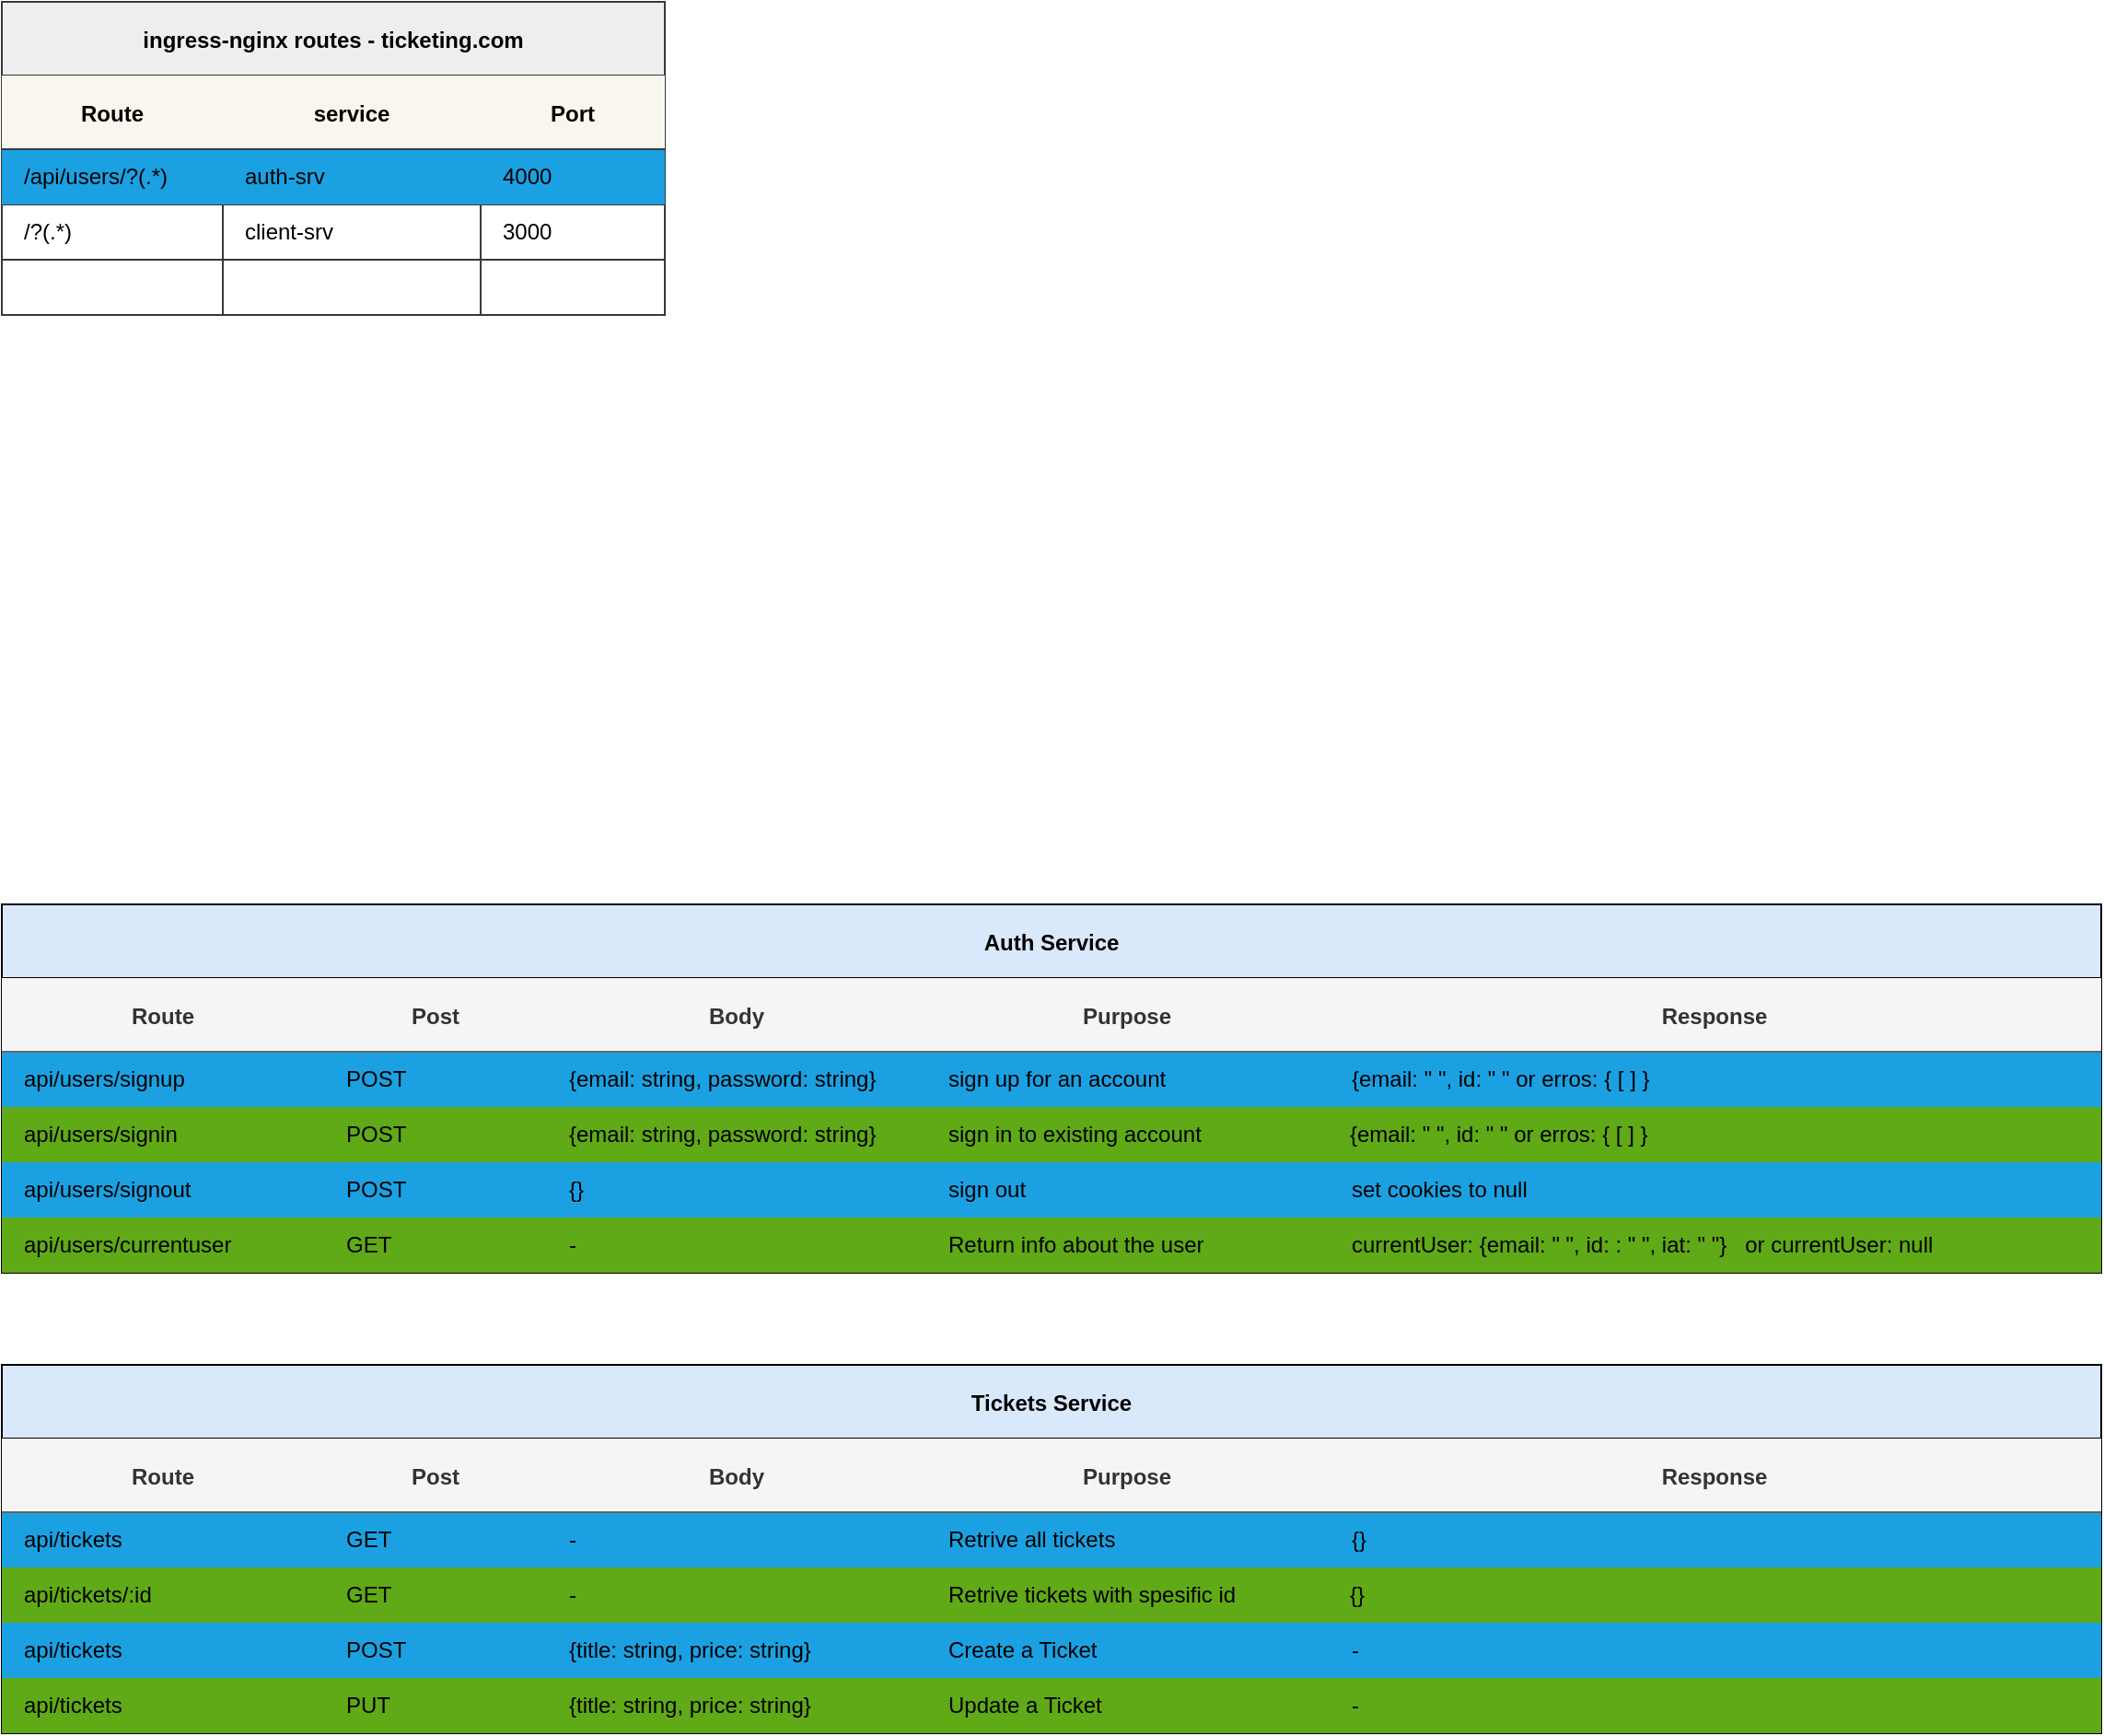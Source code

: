 <mxfile version="20.3.0" type="device"><diagram id="mntJQjvPHxx8cUNfUuE9" name="Page-1"><mxGraphModel dx="1668" dy="1967" grid="1" gridSize="10" guides="1" tooltips="1" connect="1" arrows="1" fold="1" page="1" pageScale="1" pageWidth="800" pageHeight="1422" math="0" shadow="0"><root><mxCell id="0"/><mxCell id="1" parent="0"/><mxCell id="F2--PeF_EO3D5SiZD_gH-31" value="Tickets Service" style="shape=table;childLayout=tableLayout;startSize=40;collapsible=0;recursiveResize=0;expand=0;fontStyle=1;fillColor=#dae8fc;strokeColor=#000000;columnLines=1;rowLines=1;" parent="1" vertex="1"><mxGeometry x="-760" y="-620" width="1140" height="200" as="geometry"/></mxCell><mxCell id="F2--PeF_EO3D5SiZD_gH-32" value="" style="shape=tableRow;horizontal=0;startSize=0;swimlaneHead=0;swimlaneBody=0;top=0;left=0;bottom=0;right=0;dropTarget=0;fillColor=#1ba1e2;collapsible=0;recursiveResize=0;expand=0;fontStyle=1;fontColor=#ffffff;strokeColor=#000000;" parent="F2--PeF_EO3D5SiZD_gH-31" vertex="1"><mxGeometry y="40" width="1140" height="70" as="geometry"/></mxCell><mxCell id="F2--PeF_EO3D5SiZD_gH-33" value="Route" style="swimlane;swimlaneHead=0;swimlaneBody=0;fontStyle=0;connectable=0;fillColor=#f5f5f5;startSize=40;collapsible=0;recursiveResize=0;expand=0;fontStyle=1;fontColor=#333333;strokeColor=#666666;" parent="F2--PeF_EO3D5SiZD_gH-32" vertex="1"><mxGeometry width="175" height="70" as="geometry"><mxRectangle width="175" height="70" as="alternateBounds"/></mxGeometry></mxCell><mxCell id="F2--PeF_EO3D5SiZD_gH-65" value="api/tickets" style="text;html=1;align=left;verticalAlign=middle;resizable=0;points=[];autosize=1;strokeColor=none;fillColor=none;" parent="F2--PeF_EO3D5SiZD_gH-33" vertex="1"><mxGeometry x="10" y="40" width="80" height="30" as="geometry"/></mxCell><mxCell id="F2--PeF_EO3D5SiZD_gH-34" value="Post" style="swimlane;swimlaneHead=0;swimlaneBody=0;fontStyle=0;connectable=0;fillColor=#f5f5f5;startSize=40;collapsible=0;recursiveResize=0;expand=0;fontStyle=1;fontColor=#333333;strokeColor=#666666;" parent="F2--PeF_EO3D5SiZD_gH-32" vertex="1"><mxGeometry x="175" width="121" height="70" as="geometry"><mxRectangle width="121" height="70" as="alternateBounds"/></mxGeometry></mxCell><mxCell id="F2--PeF_EO3D5SiZD_gH-75" value="GET" style="text;html=1;align=left;verticalAlign=middle;resizable=0;points=[];autosize=1;strokeColor=none;fillColor=none;" parent="F2--PeF_EO3D5SiZD_gH-34" vertex="1"><mxGeometry x="10" y="40" width="50" height="30" as="geometry"/></mxCell><mxCell id="F2--PeF_EO3D5SiZD_gH-35" value="Body" style="swimlane;swimlaneHead=0;swimlaneBody=0;fontStyle=0;connectable=0;fillColor=#f5f5f5;startSize=40;collapsible=0;recursiveResize=0;expand=0;fontStyle=1;fontColor=#333333;strokeColor=#666666;" parent="F2--PeF_EO3D5SiZD_gH-32" vertex="1"><mxGeometry x="296" width="206" height="70" as="geometry"><mxRectangle width="206" height="70" as="alternateBounds"/></mxGeometry></mxCell><mxCell id="F2--PeF_EO3D5SiZD_gH-105" value="-" style="text;html=1;align=left;verticalAlign=middle;resizable=0;points=[];autosize=1;strokeColor=none;fillColor=none;" parent="F2--PeF_EO3D5SiZD_gH-35" vertex="1"><mxGeometry x="10" y="40" width="30" height="30" as="geometry"/></mxCell><mxCell id="F2--PeF_EO3D5SiZD_gH-60" value="Purpose" style="swimlane;swimlaneHead=0;swimlaneBody=0;fontStyle=0;connectable=0;fillColor=#f5f5f5;startSize=40;collapsible=0;recursiveResize=0;expand=0;fontStyle=1;fontColor=#333333;strokeColor=#666666;" parent="F2--PeF_EO3D5SiZD_gH-32" vertex="1"><mxGeometry x="502" width="218" height="70" as="geometry"><mxRectangle width="218" height="70" as="alternateBounds"/></mxGeometry></mxCell><mxCell id="F2--PeF_EO3D5SiZD_gH-110" value="Retrive all tickets" style="text;html=1;align=left;verticalAlign=middle;resizable=0;points=[];autosize=1;strokeColor=none;fillColor=none;" parent="F2--PeF_EO3D5SiZD_gH-60" vertex="1"><mxGeometry x="10" y="40" width="110" height="30" as="geometry"/></mxCell><mxCell id="nYm-6Jrio5wI8oLsO3cn-1" value="Response" style="swimlane;swimlaneHead=0;swimlaneBody=0;fontStyle=0;connectable=0;fillColor=#f5f5f5;startSize=40;collapsible=0;recursiveResize=0;expand=0;fontStyle=1;fontColor=#333333;strokeColor=#666666;" parent="F2--PeF_EO3D5SiZD_gH-32" vertex="1"><mxGeometry x="720" width="420" height="70" as="geometry"><mxRectangle width="420" height="70" as="alternateBounds"/></mxGeometry></mxCell><mxCell id="D8imX2dNB48wS4FN9wg7-8" value="{}" style="text;html=1;align=left;verticalAlign=middle;resizable=0;points=[];autosize=1;strokeColor=none;fillColor=none;" parent="nYm-6Jrio5wI8oLsO3cn-1" vertex="1"><mxGeometry x="11" y="40" width="30" height="30" as="geometry"/></mxCell><mxCell id="F2--PeF_EO3D5SiZD_gH-36" value="" style="shape=tableRow;horizontal=0;startSize=0;swimlaneHead=0;swimlaneBody=0;top=0;left=0;bottom=0;right=0;dropTarget=0;fillColor=#60a917;collapsible=0;recursiveResize=0;expand=0;fontStyle=1;fontColor=#ffffff;strokeColor=#2D7600;" parent="F2--PeF_EO3D5SiZD_gH-31" vertex="1"><mxGeometry y="110" width="1140" height="30" as="geometry"/></mxCell><mxCell id="F2--PeF_EO3D5SiZD_gH-37" value="" style="swimlane;swimlaneHead=0;swimlaneBody=0;fontStyle=0;connectable=0;fillColor=none;startSize=0;collapsible=0;recursiveResize=0;expand=0;fontStyle=1;" parent="F2--PeF_EO3D5SiZD_gH-36" vertex="1"><mxGeometry width="175" height="30" as="geometry"><mxRectangle width="175" height="30" as="alternateBounds"/></mxGeometry></mxCell><mxCell id="F2--PeF_EO3D5SiZD_gH-71" value="api/tickets/:id" style="text;html=1;align=left;verticalAlign=middle;resizable=0;points=[];autosize=1;strokeColor=none;fillColor=none;" parent="F2--PeF_EO3D5SiZD_gH-37" vertex="1"><mxGeometry x="10" width="90" height="30" as="geometry"/></mxCell><mxCell id="F2--PeF_EO3D5SiZD_gH-38" value="" style="swimlane;swimlaneHead=0;swimlaneBody=0;fontStyle=0;connectable=0;fillColor=none;startSize=0;collapsible=0;recursiveResize=0;expand=0;fontStyle=1;" parent="F2--PeF_EO3D5SiZD_gH-36" vertex="1"><mxGeometry x="175" width="121" height="30" as="geometry"><mxRectangle width="121" height="30" as="alternateBounds"/></mxGeometry></mxCell><mxCell id="F2--PeF_EO3D5SiZD_gH-102" value="GET" style="text;html=1;align=left;verticalAlign=middle;resizable=0;points=[];autosize=1;strokeColor=none;fillColor=none;" parent="F2--PeF_EO3D5SiZD_gH-38" vertex="1"><mxGeometry x="10" width="50" height="30" as="geometry"/></mxCell><mxCell id="F2--PeF_EO3D5SiZD_gH-39" value="" style="swimlane;swimlaneHead=0;swimlaneBody=0;fontStyle=0;connectable=0;fillColor=#e1d5e7;startSize=0;collapsible=0;recursiveResize=0;expand=0;fontStyle=1;strokeColor=#000000;" parent="F2--PeF_EO3D5SiZD_gH-36" vertex="1"><mxGeometry x="296" width="206" height="30" as="geometry"><mxRectangle width="206" height="30" as="alternateBounds"/></mxGeometry></mxCell><mxCell id="F2--PeF_EO3D5SiZD_gH-106" value="-" style="text;html=1;align=left;verticalAlign=middle;resizable=0;points=[];autosize=1;strokeColor=none;fillColor=none;" parent="F2--PeF_EO3D5SiZD_gH-39" vertex="1"><mxGeometry x="10" width="30" height="30" as="geometry"/></mxCell><mxCell id="F2--PeF_EO3D5SiZD_gH-61" style="swimlane;swimlaneHead=0;swimlaneBody=0;fontStyle=0;connectable=0;fillColor=none;startSize=0;collapsible=0;recursiveResize=0;expand=0;fontStyle=1;" parent="F2--PeF_EO3D5SiZD_gH-36" vertex="1"><mxGeometry x="502" width="218" height="30" as="geometry"><mxRectangle width="218" height="30" as="alternateBounds"/></mxGeometry></mxCell><mxCell id="F2--PeF_EO3D5SiZD_gH-145" value="Retrive tickets with spesific id" style="text;html=1;align=left;verticalAlign=middle;resizable=0;points=[];autosize=1;strokeColor=none;fillColor=none;" parent="F2--PeF_EO3D5SiZD_gH-61" vertex="1"><mxGeometry x="10" width="180" height="30" as="geometry"/></mxCell><mxCell id="nYm-6Jrio5wI8oLsO3cn-2" style="swimlane;swimlaneHead=0;swimlaneBody=0;fontStyle=0;connectable=0;fillColor=none;startSize=0;collapsible=0;recursiveResize=0;expand=0;fontStyle=1;" parent="F2--PeF_EO3D5SiZD_gH-36" vertex="1"><mxGeometry x="720" width="420" height="30" as="geometry"><mxRectangle width="420" height="30" as="alternateBounds"/></mxGeometry></mxCell><mxCell id="D8imX2dNB48wS4FN9wg7-6" style="swimlane;swimlaneHead=0;swimlaneBody=0;fontStyle=0;connectable=0;fillColor=none;startSize=0;collapsible=0;recursiveResize=0;expand=0;fontStyle=1;" parent="nYm-6Jrio5wI8oLsO3cn-2" vertex="1"><mxGeometry width="240" height="30" as="geometry"><mxRectangle width="240" height="30" as="alternateBounds"/></mxGeometry></mxCell><mxCell id="D8imX2dNB48wS4FN9wg7-7" value="{}" style="text;html=1;align=left;verticalAlign=middle;resizable=0;points=[];autosize=1;strokeColor=none;fillColor=none;" parent="D8imX2dNB48wS4FN9wg7-6" vertex="1"><mxGeometry x="10" width="30" height="30" as="geometry"/></mxCell><mxCell id="F2--PeF_EO3D5SiZD_gH-40" value="" style="shape=tableRow;horizontal=0;startSize=0;swimlaneHead=0;swimlaneBody=0;top=0;left=0;bottom=0;right=0;dropTarget=0;fillColor=#1ba1e2;collapsible=0;recursiveResize=0;expand=0;fontStyle=1;fontColor=#ffffff;strokeColor=#006EAF;" parent="F2--PeF_EO3D5SiZD_gH-31" vertex="1"><mxGeometry y="140" width="1140" height="30" as="geometry"/></mxCell><mxCell id="F2--PeF_EO3D5SiZD_gH-41" value="" style="swimlane;swimlaneHead=0;swimlaneBody=0;fontStyle=0;connectable=0;fillColor=none;startSize=0;collapsible=0;recursiveResize=0;expand=0;fontStyle=1;" parent="F2--PeF_EO3D5SiZD_gH-40" vertex="1"><mxGeometry width="175" height="30" as="geometry"><mxRectangle width="175" height="30" as="alternateBounds"/></mxGeometry></mxCell><mxCell id="F2--PeF_EO3D5SiZD_gH-72" value="api/tickets" style="text;html=1;align=left;verticalAlign=middle;resizable=0;points=[];autosize=1;strokeColor=none;fillColor=none;" parent="F2--PeF_EO3D5SiZD_gH-41" vertex="1"><mxGeometry x="10" width="80" height="30" as="geometry"/></mxCell><mxCell id="F2--PeF_EO3D5SiZD_gH-42" value="" style="swimlane;swimlaneHead=0;swimlaneBody=0;fontStyle=0;connectable=0;fillColor=none;startSize=0;collapsible=0;recursiveResize=0;expand=0;fontStyle=1;" parent="F2--PeF_EO3D5SiZD_gH-40" vertex="1"><mxGeometry x="175" width="121" height="30" as="geometry"><mxRectangle width="121" height="30" as="alternateBounds"/></mxGeometry></mxCell><mxCell id="F2--PeF_EO3D5SiZD_gH-103" value="POST" style="text;html=1;align=left;verticalAlign=middle;resizable=0;points=[];autosize=1;strokeColor=none;fillColor=none;" parent="F2--PeF_EO3D5SiZD_gH-42" vertex="1"><mxGeometry x="10" width="60" height="30" as="geometry"/></mxCell><mxCell id="F2--PeF_EO3D5SiZD_gH-43" value="" style="swimlane;swimlaneHead=0;swimlaneBody=0;fontStyle=0;connectable=0;fillColor=none;startSize=0;collapsible=0;recursiveResize=0;expand=0;fontStyle=1;" parent="F2--PeF_EO3D5SiZD_gH-40" vertex="1"><mxGeometry x="296" width="206" height="30" as="geometry"><mxRectangle width="206" height="30" as="alternateBounds"/></mxGeometry></mxCell><mxCell id="F2--PeF_EO3D5SiZD_gH-107" value="{title: string, price: string}" style="text;html=1;align=left;verticalAlign=middle;resizable=0;points=[];autosize=1;strokeColor=none;fillColor=none;" parent="F2--PeF_EO3D5SiZD_gH-43" vertex="1"><mxGeometry x="10" width="150" height="30" as="geometry"/></mxCell><mxCell id="F2--PeF_EO3D5SiZD_gH-62" style="swimlane;swimlaneHead=0;swimlaneBody=0;fontStyle=0;connectable=0;fillColor=default;startSize=0;collapsible=0;recursiveResize=0;expand=0;fontStyle=1;fontColor=#ffffff;strokeColor=#006EAF;" parent="F2--PeF_EO3D5SiZD_gH-40" vertex="1"><mxGeometry x="502" width="218" height="30" as="geometry"><mxRectangle width="218" height="30" as="alternateBounds"/></mxGeometry></mxCell><mxCell id="F2--PeF_EO3D5SiZD_gH-146" value="Create a Ticket" style="text;html=1;align=left;verticalAlign=middle;resizable=0;points=[];autosize=1;strokeColor=none;fillColor=none;" parent="F2--PeF_EO3D5SiZD_gH-62" vertex="1"><mxGeometry x="10" width="100" height="30" as="geometry"/></mxCell><mxCell id="nYm-6Jrio5wI8oLsO3cn-3" style="swimlane;swimlaneHead=0;swimlaneBody=0;fontStyle=0;connectable=0;fillColor=default;startSize=0;collapsible=0;recursiveResize=0;expand=0;fontStyle=1;fontColor=#ffffff;strokeColor=#006EAF;" parent="F2--PeF_EO3D5SiZD_gH-40" vertex="1"><mxGeometry x="720" width="420" height="30" as="geometry"><mxRectangle width="420" height="30" as="alternateBounds"/></mxGeometry></mxCell><mxCell id="D8imX2dNB48wS4FN9wg7-4" value="-" style="text;html=1;align=left;verticalAlign=middle;resizable=0;points=[];autosize=1;strokeColor=none;fillColor=none;" parent="nYm-6Jrio5wI8oLsO3cn-3" vertex="1"><mxGeometry x="11" width="30" height="30" as="geometry"/></mxCell><mxCell id="F2--PeF_EO3D5SiZD_gH-66" style="shape=tableRow;horizontal=0;startSize=0;swimlaneHead=0;swimlaneBody=0;top=0;left=0;bottom=0;right=0;dropTarget=0;fillColor=#60a917;collapsible=0;recursiveResize=0;expand=0;fontStyle=1;fontColor=#ffffff;strokeColor=#2D7600;" parent="F2--PeF_EO3D5SiZD_gH-31" vertex="1"><mxGeometry y="170" width="1140" height="30" as="geometry"/></mxCell><mxCell id="F2--PeF_EO3D5SiZD_gH-67" style="swimlane;swimlaneHead=0;swimlaneBody=0;fontStyle=0;connectable=0;fillColor=none;startSize=0;collapsible=0;recursiveResize=0;expand=0;fontStyle=1;" parent="F2--PeF_EO3D5SiZD_gH-66" vertex="1"><mxGeometry width="175" height="30" as="geometry"><mxRectangle width="175" height="30" as="alternateBounds"/></mxGeometry></mxCell><mxCell id="F2--PeF_EO3D5SiZD_gH-73" value="api/tickets" style="text;html=1;align=left;verticalAlign=middle;resizable=0;points=[];autosize=1;strokeColor=none;fillColor=none;" parent="F2--PeF_EO3D5SiZD_gH-67" vertex="1"><mxGeometry x="10" width="80" height="30" as="geometry"/></mxCell><mxCell id="F2--PeF_EO3D5SiZD_gH-68" style="swimlane;swimlaneHead=0;swimlaneBody=0;fontStyle=0;connectable=0;fillColor=none;startSize=0;collapsible=0;recursiveResize=0;expand=0;fontStyle=1;" parent="F2--PeF_EO3D5SiZD_gH-66" vertex="1"><mxGeometry x="175" width="121" height="30" as="geometry"><mxRectangle width="121" height="30" as="alternateBounds"/></mxGeometry></mxCell><mxCell id="F2--PeF_EO3D5SiZD_gH-104" value="PUT" style="text;html=1;align=left;verticalAlign=middle;resizable=0;points=[];autosize=1;strokeColor=none;fillColor=none;" parent="F2--PeF_EO3D5SiZD_gH-68" vertex="1"><mxGeometry x="10" width="50" height="30" as="geometry"/></mxCell><mxCell id="F2--PeF_EO3D5SiZD_gH-69" style="swimlane;swimlaneHead=0;swimlaneBody=0;fontStyle=0;connectable=0;fillColor=none;startSize=0;collapsible=0;recursiveResize=0;expand=0;fontStyle=1;" parent="F2--PeF_EO3D5SiZD_gH-66" vertex="1"><mxGeometry x="296" width="206" height="30" as="geometry"><mxRectangle width="206" height="30" as="alternateBounds"/></mxGeometry></mxCell><mxCell id="F2--PeF_EO3D5SiZD_gH-108" value="{title: string, price: string}" style="text;html=1;align=left;verticalAlign=middle;resizable=0;points=[];autosize=1;strokeColor=none;fillColor=none;" parent="F2--PeF_EO3D5SiZD_gH-69" vertex="1"><mxGeometry x="10" width="150" height="30" as="geometry"/></mxCell><mxCell id="F2--PeF_EO3D5SiZD_gH-70" style="swimlane;swimlaneHead=0;swimlaneBody=0;fontStyle=0;connectable=0;fillColor=none;startSize=0;collapsible=0;recursiveResize=0;expand=0;fontStyle=1;" parent="F2--PeF_EO3D5SiZD_gH-66" vertex="1"><mxGeometry x="502" width="218" height="30" as="geometry"><mxRectangle width="218" height="30" as="alternateBounds"/></mxGeometry></mxCell><mxCell id="F2--PeF_EO3D5SiZD_gH-147" value="Update a Ticket" style="text;html=1;align=left;verticalAlign=middle;resizable=0;points=[];autosize=1;strokeColor=none;fillColor=none;" parent="F2--PeF_EO3D5SiZD_gH-70" vertex="1"><mxGeometry x="10" width="110" height="30" as="geometry"/></mxCell><mxCell id="nYm-6Jrio5wI8oLsO3cn-4" style="swimlane;swimlaneHead=0;swimlaneBody=0;fontStyle=0;connectable=0;fillColor=none;startSize=0;collapsible=0;recursiveResize=0;expand=0;fontStyle=1;" parent="F2--PeF_EO3D5SiZD_gH-66" vertex="1"><mxGeometry x="720" width="420" height="30" as="geometry"><mxRectangle width="420" height="30" as="alternateBounds"/></mxGeometry></mxCell><mxCell id="D8imX2dNB48wS4FN9wg7-5" value="-" style="text;html=1;align=left;verticalAlign=middle;resizable=0;points=[];autosize=1;strokeColor=none;fillColor=none;" parent="nYm-6Jrio5wI8oLsO3cn-4" vertex="1"><mxGeometry x="11" width="30" height="30" as="geometry"/></mxCell><mxCell id="F2--PeF_EO3D5SiZD_gH-165" value="ingress-nginx routes - ticketing.com" style="shape=table;childLayout=tableLayout;startSize=40;collapsible=0;recursiveResize=0;expand=0;fontStyle=1;strokeColor=#36393d;fillColor=#eeeeee;" parent="1" vertex="1"><mxGeometry x="-760" y="-1360" width="360" height="170" as="geometry"/></mxCell><mxCell id="F2--PeF_EO3D5SiZD_gH-166" value="" style="shape=tableRow;horizontal=0;startSize=0;swimlaneHead=0;swimlaneBody=0;top=0;left=0;bottom=0;right=0;dropTarget=0;fillColor=#1ba1e2;collapsible=0;recursiveResize=0;expand=0;fontStyle=1;strokeColor=#006EAF;fontColor=#ffffff;" parent="F2--PeF_EO3D5SiZD_gH-165" vertex="1"><mxGeometry y="40" width="360" height="70" as="geometry"/></mxCell><mxCell id="F2--PeF_EO3D5SiZD_gH-167" value="Route" style="swimlane;swimlaneHead=0;swimlaneBody=0;fontStyle=0;connectable=0;fillColor=#f9f7ed;startSize=40;collapsible=0;recursiveResize=0;expand=0;fontStyle=1;strokeColor=#36393d;" parent="F2--PeF_EO3D5SiZD_gH-166" vertex="1"><mxGeometry width="120" height="70" as="geometry"><mxRectangle width="120" height="70" as="alternateBounds"/></mxGeometry></mxCell><mxCell id="F2--PeF_EO3D5SiZD_gH-178" value="/api/users/?(.*)" style="text;html=1;align=left;verticalAlign=middle;resizable=0;points=[];autosize=1;strokeColor=none;fillColor=none;" parent="F2--PeF_EO3D5SiZD_gH-167" vertex="1"><mxGeometry x="10" y="40" width="100" height="30" as="geometry"/></mxCell><mxCell id="F2--PeF_EO3D5SiZD_gH-168" value="service" style="swimlane;swimlaneHead=0;swimlaneBody=0;fontStyle=0;connectable=0;fillColor=#f9f7ed;startSize=40;collapsible=0;recursiveResize=0;expand=0;fontStyle=1;strokeColor=#36393d;swimlaneFillColor=none;gradientColor=none;" parent="F2--PeF_EO3D5SiZD_gH-166" vertex="1"><mxGeometry x="120" width="140" height="70" as="geometry"><mxRectangle width="140" height="70" as="alternateBounds"/></mxGeometry></mxCell><mxCell id="F2--PeF_EO3D5SiZD_gH-179" value="auth-srv" style="text;html=1;align=left;verticalAlign=middle;resizable=0;points=[];autosize=1;strokeColor=none;fillColor=none;" parent="F2--PeF_EO3D5SiZD_gH-168" vertex="1"><mxGeometry x="10" y="40" width="70" height="30" as="geometry"/></mxCell><mxCell id="F2--PeF_EO3D5SiZD_gH-169" value="Port" style="swimlane;swimlaneHead=0;swimlaneBody=0;fontStyle=0;connectable=0;fillColor=#f9f7ed;startSize=40;collapsible=0;recursiveResize=0;expand=0;fontStyle=1;strokeColor=#36393d;gradientColor=none;swimlaneFillColor=none;" parent="F2--PeF_EO3D5SiZD_gH-166" vertex="1"><mxGeometry x="260" width="100" height="70" as="geometry"><mxRectangle width="100" height="70" as="alternateBounds"/></mxGeometry></mxCell><mxCell id="F2--PeF_EO3D5SiZD_gH-180" value="4000" style="text;html=1;align=left;verticalAlign=middle;resizable=0;points=[];autosize=1;strokeColor=none;fillColor=none;" parent="F2--PeF_EO3D5SiZD_gH-169" vertex="1"><mxGeometry x="10" y="40" width="50" height="30" as="geometry"/></mxCell><mxCell id="F2--PeF_EO3D5SiZD_gH-170" value="" style="shape=tableRow;horizontal=0;startSize=0;swimlaneHead=0;swimlaneBody=0;top=0;left=0;bottom=0;right=0;dropTarget=0;fillColor=none;collapsible=0;recursiveResize=0;expand=0;fontStyle=1;strokeColor=#000000;" parent="F2--PeF_EO3D5SiZD_gH-165" vertex="1"><mxGeometry y="110" width="360" height="30" as="geometry"/></mxCell><mxCell id="F2--PeF_EO3D5SiZD_gH-171" value="" style="swimlane;swimlaneHead=0;swimlaneBody=0;fontStyle=0;connectable=0;fillColor=none;startSize=0;collapsible=0;recursiveResize=0;expand=0;fontStyle=1;strokeColor=#000000;" parent="F2--PeF_EO3D5SiZD_gH-170" vertex="1"><mxGeometry width="120" height="30" as="geometry"><mxRectangle width="120" height="30" as="alternateBounds"/></mxGeometry></mxCell><mxCell id="F2--PeF_EO3D5SiZD_gH-181" value="/?(.*)" style="text;html=1;align=left;verticalAlign=middle;resizable=0;points=[];autosize=1;strokeColor=none;fillColor=none;" parent="F2--PeF_EO3D5SiZD_gH-171" vertex="1"><mxGeometry x="10" width="50" height="30" as="geometry"/></mxCell><mxCell id="F2--PeF_EO3D5SiZD_gH-172" value="" style="swimlane;swimlaneHead=0;swimlaneBody=0;fontStyle=0;connectable=0;fillColor=none;startSize=0;collapsible=0;recursiveResize=0;expand=0;fontStyle=1;strokeColor=#000000;" parent="F2--PeF_EO3D5SiZD_gH-170" vertex="1"><mxGeometry x="120" width="140" height="30" as="geometry"><mxRectangle width="140" height="30" as="alternateBounds"/></mxGeometry></mxCell><mxCell id="D8imX2dNB48wS4FN9wg7-1" value="client-srv" style="text;html=1;align=left;verticalAlign=middle;resizable=0;points=[];autosize=1;strokeColor=none;fillColor=none;" parent="F2--PeF_EO3D5SiZD_gH-172" vertex="1"><mxGeometry x="10" width="70" height="30" as="geometry"/></mxCell><mxCell id="F2--PeF_EO3D5SiZD_gH-173" value="" style="swimlane;swimlaneHead=0;swimlaneBody=0;fontStyle=0;connectable=0;fillColor=none;startSize=0;collapsible=0;recursiveResize=0;expand=0;fontStyle=1;strokeColor=#000000;swimlaneFillColor=none;" parent="F2--PeF_EO3D5SiZD_gH-170" vertex="1"><mxGeometry x="260" width="100" height="30" as="geometry"><mxRectangle width="100" height="30" as="alternateBounds"/></mxGeometry></mxCell><mxCell id="D8imX2dNB48wS4FN9wg7-2" value="3000" style="text;html=1;align=left;verticalAlign=middle;resizable=0;points=[];autosize=1;strokeColor=none;fillColor=none;" parent="F2--PeF_EO3D5SiZD_gH-173" vertex="1"><mxGeometry x="10" width="50" height="30" as="geometry"/></mxCell><mxCell id="F2--PeF_EO3D5SiZD_gH-182" style="shape=tableRow;horizontal=0;startSize=0;swimlaneHead=0;swimlaneBody=0;top=0;left=0;bottom=0;right=0;dropTarget=0;fillColor=none;collapsible=0;recursiveResize=0;expand=0;fontStyle=1;strokeColor=#000000;" parent="F2--PeF_EO3D5SiZD_gH-165" vertex="1"><mxGeometry y="140" width="360" height="30" as="geometry"/></mxCell><mxCell id="F2--PeF_EO3D5SiZD_gH-183" style="swimlane;swimlaneHead=0;swimlaneBody=0;fontStyle=0;connectable=0;fillColor=none;startSize=0;collapsible=0;recursiveResize=0;expand=0;fontStyle=1;strokeColor=#000000;" parent="F2--PeF_EO3D5SiZD_gH-182" vertex="1"><mxGeometry width="120" height="30" as="geometry"><mxRectangle width="120" height="30" as="alternateBounds"/></mxGeometry></mxCell><mxCell id="F2--PeF_EO3D5SiZD_gH-184" style="swimlane;swimlaneHead=0;swimlaneBody=0;fontStyle=0;connectable=0;fillColor=none;startSize=0;collapsible=0;recursiveResize=0;expand=0;fontStyle=1;strokeColor=#000000;" parent="F2--PeF_EO3D5SiZD_gH-182" vertex="1"><mxGeometry x="120" width="140" height="30" as="geometry"><mxRectangle width="140" height="30" as="alternateBounds"/></mxGeometry></mxCell><mxCell id="F2--PeF_EO3D5SiZD_gH-185" style="swimlane;swimlaneHead=0;swimlaneBody=0;fontStyle=0;connectable=0;fillColor=none;startSize=0;collapsible=0;recursiveResize=0;expand=0;fontStyle=1;strokeColor=#000000;" parent="F2--PeF_EO3D5SiZD_gH-182" vertex="1"><mxGeometry x="260" width="100" height="30" as="geometry"><mxRectangle width="100" height="30" as="alternateBounds"/></mxGeometry></mxCell><mxCell id="Abb0Q_GO5Zg7xh2vXvB3-1" value="Auth Service" style="shape=table;childLayout=tableLayout;startSize=40;collapsible=0;recursiveResize=0;expand=0;fontStyle=1;fillColor=#dae8fc;strokeColor=#000000;columnLines=1;rowLines=1;" vertex="1" parent="1"><mxGeometry x="-760" y="-870" width="1140" height="200" as="geometry"/></mxCell><mxCell id="Abb0Q_GO5Zg7xh2vXvB3-2" value="" style="shape=tableRow;horizontal=0;startSize=0;swimlaneHead=0;swimlaneBody=0;top=0;left=0;bottom=0;right=0;dropTarget=0;fillColor=#1ba1e2;collapsible=0;recursiveResize=0;expand=0;fontStyle=1;fontColor=#ffffff;strokeColor=#000000;" vertex="1" parent="Abb0Q_GO5Zg7xh2vXvB3-1"><mxGeometry y="40" width="1140" height="70" as="geometry"/></mxCell><mxCell id="Abb0Q_GO5Zg7xh2vXvB3-3" value="Route" style="swimlane;swimlaneHead=0;swimlaneBody=0;fontStyle=0;connectable=0;fillColor=#f5f5f5;startSize=40;collapsible=0;recursiveResize=0;expand=0;fontStyle=1;fontColor=#333333;strokeColor=#666666;" vertex="1" parent="Abb0Q_GO5Zg7xh2vXvB3-2"><mxGeometry width="175" height="70" as="geometry"><mxRectangle width="175" height="70" as="alternateBounds"/></mxGeometry></mxCell><mxCell id="Abb0Q_GO5Zg7xh2vXvB3-4" value="api/users/signup" style="text;html=1;align=left;verticalAlign=middle;resizable=0;points=[];autosize=1;strokeColor=none;fillColor=none;" vertex="1" parent="Abb0Q_GO5Zg7xh2vXvB3-3"><mxGeometry x="10" y="40" width="110" height="30" as="geometry"/></mxCell><mxCell id="Abb0Q_GO5Zg7xh2vXvB3-5" value="Post" style="swimlane;swimlaneHead=0;swimlaneBody=0;fontStyle=0;connectable=0;fillColor=#f5f5f5;startSize=40;collapsible=0;recursiveResize=0;expand=0;fontStyle=1;fontColor=#333333;strokeColor=#666666;" vertex="1" parent="Abb0Q_GO5Zg7xh2vXvB3-2"><mxGeometry x="175" width="121" height="70" as="geometry"><mxRectangle width="121" height="70" as="alternateBounds"/></mxGeometry></mxCell><mxCell id="Abb0Q_GO5Zg7xh2vXvB3-6" value="POST" style="text;html=1;align=left;verticalAlign=middle;resizable=0;points=[];autosize=1;strokeColor=none;fillColor=none;" vertex="1" parent="Abb0Q_GO5Zg7xh2vXvB3-5"><mxGeometry x="10" y="40" width="60" height="30" as="geometry"/></mxCell><mxCell id="Abb0Q_GO5Zg7xh2vXvB3-7" value="Body" style="swimlane;swimlaneHead=0;swimlaneBody=0;fontStyle=0;connectable=0;fillColor=#f5f5f5;startSize=40;collapsible=0;recursiveResize=0;expand=0;fontStyle=1;fontColor=#333333;strokeColor=#666666;" vertex="1" parent="Abb0Q_GO5Zg7xh2vXvB3-2"><mxGeometry x="296" width="206" height="70" as="geometry"><mxRectangle width="206" height="70" as="alternateBounds"/></mxGeometry></mxCell><mxCell id="Abb0Q_GO5Zg7xh2vXvB3-8" value="{email: string, password: string}" style="text;html=1;align=left;verticalAlign=middle;resizable=0;points=[];autosize=1;strokeColor=none;fillColor=none;" vertex="1" parent="Abb0Q_GO5Zg7xh2vXvB3-7"><mxGeometry x="10" y="40" width="190" height="30" as="geometry"/></mxCell><mxCell id="Abb0Q_GO5Zg7xh2vXvB3-9" value="Purpose" style="swimlane;swimlaneHead=0;swimlaneBody=0;fontStyle=0;connectable=0;fillColor=#f5f5f5;startSize=40;collapsible=0;recursiveResize=0;expand=0;fontStyle=1;fontColor=#333333;strokeColor=#666666;" vertex="1" parent="Abb0Q_GO5Zg7xh2vXvB3-2"><mxGeometry x="502" width="218" height="70" as="geometry"><mxRectangle width="218" height="70" as="alternateBounds"/></mxGeometry></mxCell><mxCell id="Abb0Q_GO5Zg7xh2vXvB3-10" value="sign up for an account" style="text;html=1;align=left;verticalAlign=middle;resizable=0;points=[];autosize=1;strokeColor=none;fillColor=none;" vertex="1" parent="Abb0Q_GO5Zg7xh2vXvB3-9"><mxGeometry x="10" y="40" width="140" height="30" as="geometry"/></mxCell><mxCell id="Abb0Q_GO5Zg7xh2vXvB3-11" value="Response" style="swimlane;swimlaneHead=0;swimlaneBody=0;fontStyle=0;connectable=0;fillColor=#f5f5f5;startSize=40;collapsible=0;recursiveResize=0;expand=0;fontStyle=1;fontColor=#333333;strokeColor=#666666;" vertex="1" parent="Abb0Q_GO5Zg7xh2vXvB3-2"><mxGeometry x="720" width="420" height="70" as="geometry"><mxRectangle width="420" height="70" as="alternateBounds"/></mxGeometry></mxCell><mxCell id="Abb0Q_GO5Zg7xh2vXvB3-12" value="{email: &quot; &quot;, id: &quot; &quot; or erros: { [ ] }" style="text;html=1;align=left;verticalAlign=middle;resizable=0;points=[];autosize=1;strokeColor=none;fillColor=none;" vertex="1" parent="Abb0Q_GO5Zg7xh2vXvB3-11"><mxGeometry x="11" y="40" width="190" height="30" as="geometry"/></mxCell><mxCell id="Abb0Q_GO5Zg7xh2vXvB3-13" value="" style="shape=tableRow;horizontal=0;startSize=0;swimlaneHead=0;swimlaneBody=0;top=0;left=0;bottom=0;right=0;dropTarget=0;fillColor=#60a917;collapsible=0;recursiveResize=0;expand=0;fontStyle=1;fontColor=#ffffff;strokeColor=#2D7600;" vertex="1" parent="Abb0Q_GO5Zg7xh2vXvB3-1"><mxGeometry y="110" width="1140" height="30" as="geometry"/></mxCell><mxCell id="Abb0Q_GO5Zg7xh2vXvB3-14" value="" style="swimlane;swimlaneHead=0;swimlaneBody=0;fontStyle=0;connectable=0;fillColor=none;startSize=0;collapsible=0;recursiveResize=0;expand=0;fontStyle=1;" vertex="1" parent="Abb0Q_GO5Zg7xh2vXvB3-13"><mxGeometry width="175" height="30" as="geometry"><mxRectangle width="175" height="30" as="alternateBounds"/></mxGeometry></mxCell><mxCell id="Abb0Q_GO5Zg7xh2vXvB3-15" value="api/users/signin" style="text;html=1;align=left;verticalAlign=middle;resizable=0;points=[];autosize=1;strokeColor=none;fillColor=none;" vertex="1" parent="Abb0Q_GO5Zg7xh2vXvB3-14"><mxGeometry x="10" width="110" height="30" as="geometry"/></mxCell><mxCell id="Abb0Q_GO5Zg7xh2vXvB3-16" value="" style="swimlane;swimlaneHead=0;swimlaneBody=0;fontStyle=0;connectable=0;fillColor=none;startSize=0;collapsible=0;recursiveResize=0;expand=0;fontStyle=1;" vertex="1" parent="Abb0Q_GO5Zg7xh2vXvB3-13"><mxGeometry x="175" width="121" height="30" as="geometry"><mxRectangle width="121" height="30" as="alternateBounds"/></mxGeometry></mxCell><mxCell id="Abb0Q_GO5Zg7xh2vXvB3-17" value="POST" style="text;html=1;align=left;verticalAlign=middle;resizable=0;points=[];autosize=1;strokeColor=none;fillColor=none;" vertex="1" parent="Abb0Q_GO5Zg7xh2vXvB3-16"><mxGeometry x="10" width="60" height="30" as="geometry"/></mxCell><mxCell id="Abb0Q_GO5Zg7xh2vXvB3-18" value="" style="swimlane;swimlaneHead=0;swimlaneBody=0;fontStyle=0;connectable=0;fillColor=#e1d5e7;startSize=0;collapsible=0;recursiveResize=0;expand=0;fontStyle=1;strokeColor=#000000;" vertex="1" parent="Abb0Q_GO5Zg7xh2vXvB3-13"><mxGeometry x="296" width="206" height="30" as="geometry"><mxRectangle width="206" height="30" as="alternateBounds"/></mxGeometry></mxCell><mxCell id="Abb0Q_GO5Zg7xh2vXvB3-19" value="{email: string, password: string}" style="text;html=1;align=left;verticalAlign=middle;resizable=0;points=[];autosize=1;strokeColor=none;fillColor=none;" vertex="1" parent="Abb0Q_GO5Zg7xh2vXvB3-18"><mxGeometry x="10" width="190" height="30" as="geometry"/></mxCell><mxCell id="Abb0Q_GO5Zg7xh2vXvB3-20" style="swimlane;swimlaneHead=0;swimlaneBody=0;fontStyle=0;connectable=0;fillColor=none;startSize=0;collapsible=0;recursiveResize=0;expand=0;fontStyle=1;" vertex="1" parent="Abb0Q_GO5Zg7xh2vXvB3-13"><mxGeometry x="502" width="218" height="30" as="geometry"><mxRectangle width="218" height="30" as="alternateBounds"/></mxGeometry></mxCell><mxCell id="Abb0Q_GO5Zg7xh2vXvB3-21" value="sign in to existing account&amp;nbsp;" style="text;html=1;align=left;verticalAlign=middle;resizable=0;points=[];autosize=1;strokeColor=none;fillColor=none;" vertex="1" parent="Abb0Q_GO5Zg7xh2vXvB3-20"><mxGeometry x="10" width="160" height="30" as="geometry"/></mxCell><mxCell id="Abb0Q_GO5Zg7xh2vXvB3-22" style="swimlane;swimlaneHead=0;swimlaneBody=0;fontStyle=0;connectable=0;fillColor=none;startSize=0;collapsible=0;recursiveResize=0;expand=0;fontStyle=1;" vertex="1" parent="Abb0Q_GO5Zg7xh2vXvB3-13"><mxGeometry x="720" width="420" height="30" as="geometry"><mxRectangle width="420" height="30" as="alternateBounds"/></mxGeometry></mxCell><mxCell id="Abb0Q_GO5Zg7xh2vXvB3-23" style="swimlane;swimlaneHead=0;swimlaneBody=0;fontStyle=0;connectable=0;fillColor=none;startSize=0;collapsible=0;recursiveResize=0;expand=0;fontStyle=1;" vertex="1" parent="Abb0Q_GO5Zg7xh2vXvB3-22"><mxGeometry width="240" height="30" as="geometry"><mxRectangle width="240" height="30" as="alternateBounds"/></mxGeometry></mxCell><mxCell id="Abb0Q_GO5Zg7xh2vXvB3-24" value="{email: &quot; &quot;, id: &quot; &quot; or erros: { [ ] }" style="text;html=1;align=left;verticalAlign=middle;resizable=0;points=[];autosize=1;strokeColor=none;fillColor=none;" vertex="1" parent="Abb0Q_GO5Zg7xh2vXvB3-23"><mxGeometry x="10" width="190" height="30" as="geometry"/></mxCell><mxCell id="Abb0Q_GO5Zg7xh2vXvB3-25" value="" style="shape=tableRow;horizontal=0;startSize=0;swimlaneHead=0;swimlaneBody=0;top=0;left=0;bottom=0;right=0;dropTarget=0;fillColor=#1ba1e2;collapsible=0;recursiveResize=0;expand=0;fontStyle=1;fontColor=#ffffff;strokeColor=#006EAF;" vertex="1" parent="Abb0Q_GO5Zg7xh2vXvB3-1"><mxGeometry y="140" width="1140" height="30" as="geometry"/></mxCell><mxCell id="Abb0Q_GO5Zg7xh2vXvB3-26" value="" style="swimlane;swimlaneHead=0;swimlaneBody=0;fontStyle=0;connectable=0;fillColor=none;startSize=0;collapsible=0;recursiveResize=0;expand=0;fontStyle=1;" vertex="1" parent="Abb0Q_GO5Zg7xh2vXvB3-25"><mxGeometry width="175" height="30" as="geometry"><mxRectangle width="175" height="30" as="alternateBounds"/></mxGeometry></mxCell><mxCell id="Abb0Q_GO5Zg7xh2vXvB3-27" value="api/users/signout" style="text;html=1;align=left;verticalAlign=middle;resizable=0;points=[];autosize=1;strokeColor=none;fillColor=none;" vertex="1" parent="Abb0Q_GO5Zg7xh2vXvB3-26"><mxGeometry x="10" width="110" height="30" as="geometry"/></mxCell><mxCell id="Abb0Q_GO5Zg7xh2vXvB3-28" value="" style="swimlane;swimlaneHead=0;swimlaneBody=0;fontStyle=0;connectable=0;fillColor=none;startSize=0;collapsible=0;recursiveResize=0;expand=0;fontStyle=1;" vertex="1" parent="Abb0Q_GO5Zg7xh2vXvB3-25"><mxGeometry x="175" width="121" height="30" as="geometry"><mxRectangle width="121" height="30" as="alternateBounds"/></mxGeometry></mxCell><mxCell id="Abb0Q_GO5Zg7xh2vXvB3-29" value="POST" style="text;html=1;align=left;verticalAlign=middle;resizable=0;points=[];autosize=1;strokeColor=none;fillColor=none;" vertex="1" parent="Abb0Q_GO5Zg7xh2vXvB3-28"><mxGeometry x="10" width="60" height="30" as="geometry"/></mxCell><mxCell id="Abb0Q_GO5Zg7xh2vXvB3-30" value="" style="swimlane;swimlaneHead=0;swimlaneBody=0;fontStyle=0;connectable=0;fillColor=none;startSize=0;collapsible=0;recursiveResize=0;expand=0;fontStyle=1;" vertex="1" parent="Abb0Q_GO5Zg7xh2vXvB3-25"><mxGeometry x="296" width="206" height="30" as="geometry"><mxRectangle width="206" height="30" as="alternateBounds"/></mxGeometry></mxCell><mxCell id="Abb0Q_GO5Zg7xh2vXvB3-31" value="{}" style="text;html=1;align=left;verticalAlign=middle;resizable=0;points=[];autosize=1;strokeColor=none;fillColor=none;" vertex="1" parent="Abb0Q_GO5Zg7xh2vXvB3-30"><mxGeometry x="10" width="30" height="30" as="geometry"/></mxCell><mxCell id="Abb0Q_GO5Zg7xh2vXvB3-32" style="swimlane;swimlaneHead=0;swimlaneBody=0;fontStyle=0;connectable=0;fillColor=default;startSize=0;collapsible=0;recursiveResize=0;expand=0;fontStyle=1;fontColor=#ffffff;strokeColor=#006EAF;" vertex="1" parent="Abb0Q_GO5Zg7xh2vXvB3-25"><mxGeometry x="502" width="218" height="30" as="geometry"><mxRectangle width="218" height="30" as="alternateBounds"/></mxGeometry></mxCell><mxCell id="Abb0Q_GO5Zg7xh2vXvB3-33" value="sign out" style="text;html=1;align=left;verticalAlign=middle;resizable=0;points=[];autosize=1;strokeColor=none;fillColor=none;" vertex="1" parent="Abb0Q_GO5Zg7xh2vXvB3-32"><mxGeometry x="10" width="70" height="30" as="geometry"/></mxCell><mxCell id="Abb0Q_GO5Zg7xh2vXvB3-34" style="swimlane;swimlaneHead=0;swimlaneBody=0;fontStyle=0;connectable=0;fillColor=default;startSize=0;collapsible=0;recursiveResize=0;expand=0;fontStyle=1;fontColor=#ffffff;strokeColor=#006EAF;" vertex="1" parent="Abb0Q_GO5Zg7xh2vXvB3-25"><mxGeometry x="720" width="420" height="30" as="geometry"><mxRectangle width="420" height="30" as="alternateBounds"/></mxGeometry></mxCell><mxCell id="Abb0Q_GO5Zg7xh2vXvB3-35" value="set cookies to null" style="text;html=1;align=left;verticalAlign=middle;resizable=0;points=[];autosize=1;strokeColor=none;fillColor=none;" vertex="1" parent="Abb0Q_GO5Zg7xh2vXvB3-34"><mxGeometry x="11" width="120" height="30" as="geometry"/></mxCell><mxCell id="Abb0Q_GO5Zg7xh2vXvB3-36" style="shape=tableRow;horizontal=0;startSize=0;swimlaneHead=0;swimlaneBody=0;top=0;left=0;bottom=0;right=0;dropTarget=0;fillColor=#60a917;collapsible=0;recursiveResize=0;expand=0;fontStyle=1;fontColor=#ffffff;strokeColor=#2D7600;" vertex="1" parent="Abb0Q_GO5Zg7xh2vXvB3-1"><mxGeometry y="170" width="1140" height="30" as="geometry"/></mxCell><mxCell id="Abb0Q_GO5Zg7xh2vXvB3-37" style="swimlane;swimlaneHead=0;swimlaneBody=0;fontStyle=0;connectable=0;fillColor=none;startSize=0;collapsible=0;recursiveResize=0;expand=0;fontStyle=1;" vertex="1" parent="Abb0Q_GO5Zg7xh2vXvB3-36"><mxGeometry width="175" height="30" as="geometry"><mxRectangle width="175" height="30" as="alternateBounds"/></mxGeometry></mxCell><mxCell id="Abb0Q_GO5Zg7xh2vXvB3-38" value="api/users/currentuser" style="text;html=1;align=left;verticalAlign=middle;resizable=0;points=[];autosize=1;strokeColor=none;fillColor=none;" vertex="1" parent="Abb0Q_GO5Zg7xh2vXvB3-37"><mxGeometry x="10" width="140" height="30" as="geometry"/></mxCell><mxCell id="Abb0Q_GO5Zg7xh2vXvB3-39" style="swimlane;swimlaneHead=0;swimlaneBody=0;fontStyle=0;connectable=0;fillColor=none;startSize=0;collapsible=0;recursiveResize=0;expand=0;fontStyle=1;" vertex="1" parent="Abb0Q_GO5Zg7xh2vXvB3-36"><mxGeometry x="175" width="121" height="30" as="geometry"><mxRectangle width="121" height="30" as="alternateBounds"/></mxGeometry></mxCell><mxCell id="Abb0Q_GO5Zg7xh2vXvB3-40" value="GET" style="text;html=1;align=left;verticalAlign=middle;resizable=0;points=[];autosize=1;strokeColor=none;fillColor=none;" vertex="1" parent="Abb0Q_GO5Zg7xh2vXvB3-39"><mxGeometry x="10" width="50" height="30" as="geometry"/></mxCell><mxCell id="Abb0Q_GO5Zg7xh2vXvB3-41" style="swimlane;swimlaneHead=0;swimlaneBody=0;fontStyle=0;connectable=0;fillColor=none;startSize=0;collapsible=0;recursiveResize=0;expand=0;fontStyle=1;" vertex="1" parent="Abb0Q_GO5Zg7xh2vXvB3-36"><mxGeometry x="296" width="206" height="30" as="geometry"><mxRectangle width="206" height="30" as="alternateBounds"/></mxGeometry></mxCell><mxCell id="Abb0Q_GO5Zg7xh2vXvB3-42" value="-" style="text;html=1;align=left;verticalAlign=middle;resizable=0;points=[];autosize=1;strokeColor=none;fillColor=none;" vertex="1" parent="Abb0Q_GO5Zg7xh2vXvB3-41"><mxGeometry x="10" width="30" height="30" as="geometry"/></mxCell><mxCell id="Abb0Q_GO5Zg7xh2vXvB3-43" style="swimlane;swimlaneHead=0;swimlaneBody=0;fontStyle=0;connectable=0;fillColor=none;startSize=0;collapsible=0;recursiveResize=0;expand=0;fontStyle=1;" vertex="1" parent="Abb0Q_GO5Zg7xh2vXvB3-36"><mxGeometry x="502" width="218" height="30" as="geometry"><mxRectangle width="218" height="30" as="alternateBounds"/></mxGeometry></mxCell><mxCell id="Abb0Q_GO5Zg7xh2vXvB3-44" value="Return info about the user" style="text;html=1;align=left;verticalAlign=middle;resizable=0;points=[];autosize=1;strokeColor=none;fillColor=none;" vertex="1" parent="Abb0Q_GO5Zg7xh2vXvB3-43"><mxGeometry x="10" width="160" height="30" as="geometry"/></mxCell><mxCell id="Abb0Q_GO5Zg7xh2vXvB3-45" style="swimlane;swimlaneHead=0;swimlaneBody=0;fontStyle=0;connectable=0;fillColor=none;startSize=0;collapsible=0;recursiveResize=0;expand=0;fontStyle=1;" vertex="1" parent="Abb0Q_GO5Zg7xh2vXvB3-36"><mxGeometry x="720" width="420" height="30" as="geometry"><mxRectangle width="420" height="30" as="alternateBounds"/></mxGeometry></mxCell><mxCell id="Abb0Q_GO5Zg7xh2vXvB3-46" value="currentUser: {email: &quot; &quot;, id: : &quot; &quot;, iat: &quot; &quot;}&amp;nbsp; &amp;nbsp;or currentUser: null&amp;nbsp;" style="text;html=1;align=left;verticalAlign=middle;resizable=0;points=[];autosize=1;strokeColor=none;fillColor=none;" vertex="1" parent="Abb0Q_GO5Zg7xh2vXvB3-45"><mxGeometry x="11" width="340" height="30" as="geometry"/></mxCell></root></mxGraphModel></diagram></mxfile>
